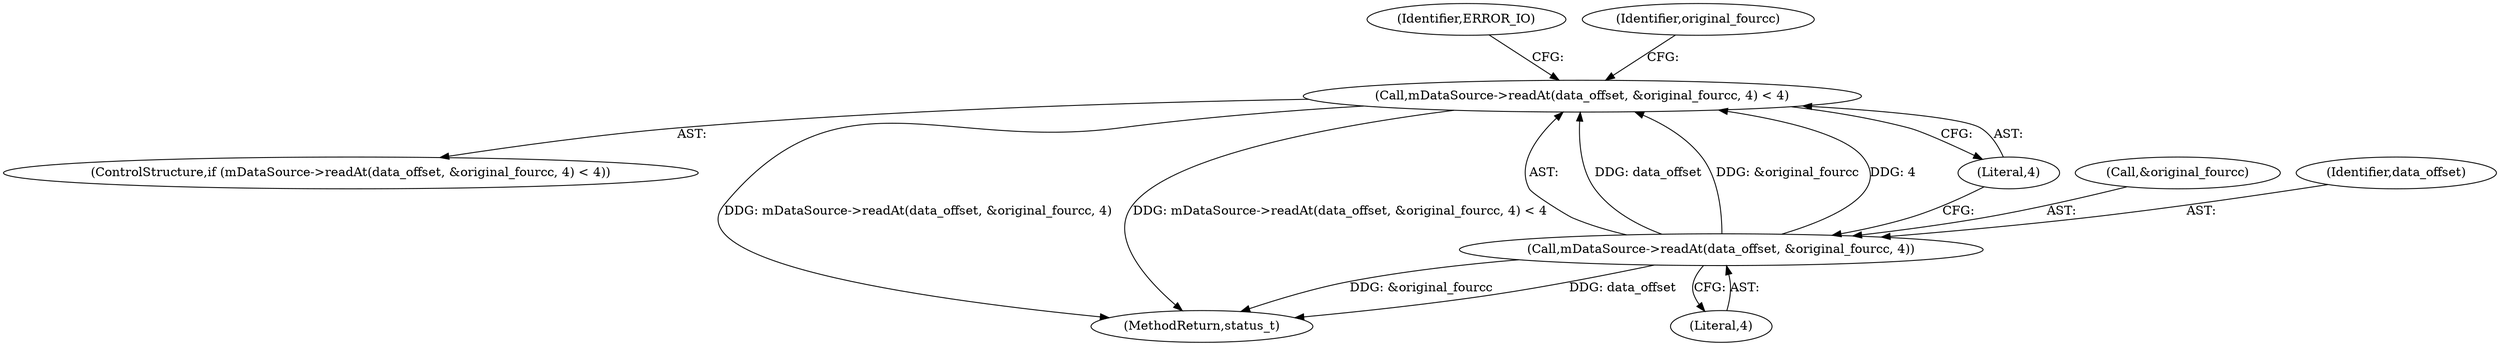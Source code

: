 digraph "0_Android_463a6f807e187828442949d1924e143cf07778c6@API" {
"1000804" [label="(Call,mDataSource->readAt(data_offset, &original_fourcc, 4) < 4)"];
"1000805" [label="(Call,mDataSource->readAt(data_offset, &original_fourcc, 4))"];
"1000813" [label="(Identifier,ERROR_IO)"];
"1000815" [label="(Identifier,original_fourcc)"];
"1000803" [label="(ControlStructure,if (mDataSource->readAt(data_offset, &original_fourcc, 4) < 4))"];
"1002918" [label="(MethodReturn,status_t)"];
"1000809" [label="(Literal,4)"];
"1000810" [label="(Literal,4)"];
"1000807" [label="(Call,&original_fourcc)"];
"1000804" [label="(Call,mDataSource->readAt(data_offset, &original_fourcc, 4) < 4)"];
"1000805" [label="(Call,mDataSource->readAt(data_offset, &original_fourcc, 4))"];
"1000806" [label="(Identifier,data_offset)"];
"1000804" -> "1000803"  [label="AST: "];
"1000804" -> "1000810"  [label="CFG: "];
"1000805" -> "1000804"  [label="AST: "];
"1000810" -> "1000804"  [label="AST: "];
"1000813" -> "1000804"  [label="CFG: "];
"1000815" -> "1000804"  [label="CFG: "];
"1000804" -> "1002918"  [label="DDG: mDataSource->readAt(data_offset, &original_fourcc, 4)"];
"1000804" -> "1002918"  [label="DDG: mDataSource->readAt(data_offset, &original_fourcc, 4) < 4"];
"1000805" -> "1000804"  [label="DDG: data_offset"];
"1000805" -> "1000804"  [label="DDG: &original_fourcc"];
"1000805" -> "1000804"  [label="DDG: 4"];
"1000805" -> "1000809"  [label="CFG: "];
"1000806" -> "1000805"  [label="AST: "];
"1000807" -> "1000805"  [label="AST: "];
"1000809" -> "1000805"  [label="AST: "];
"1000810" -> "1000805"  [label="CFG: "];
"1000805" -> "1002918"  [label="DDG: &original_fourcc"];
"1000805" -> "1002918"  [label="DDG: data_offset"];
}
